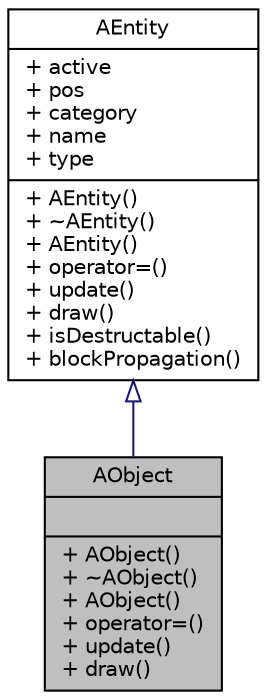 digraph "AObject"
{
 // LATEX_PDF_SIZE
  edge [fontname="Helvetica",fontsize="10",labelfontname="Helvetica",labelfontsize="10"];
  node [fontname="Helvetica",fontsize="10",shape=record];
  Node1 [label="{AObject\n||+ AObject()\l+ ~AObject()\l+ AObject()\l+ operator=()\l+ update()\l+ draw()\l}",height=0.2,width=0.4,color="black", fillcolor="grey75", style="filled", fontcolor="black",tooltip=" "];
  Node2 -> Node1 [dir="back",color="midnightblue",fontsize="10",style="solid",arrowtail="onormal",fontname="Helvetica"];
  Node2 [label="{AEntity\n|+ active\l+ pos\l+ category\l+ name\l+ type\l|+ AEntity()\l+ ~AEntity()\l+ AEntity()\l+ operator=()\l+ update()\l+ draw()\l+ isDestructable()\l+ blockPropagation()\l}",height=0.2,width=0.4,color="black", fillcolor="white", style="filled",URL="$class_a_entity.html",tooltip=" "];
}
